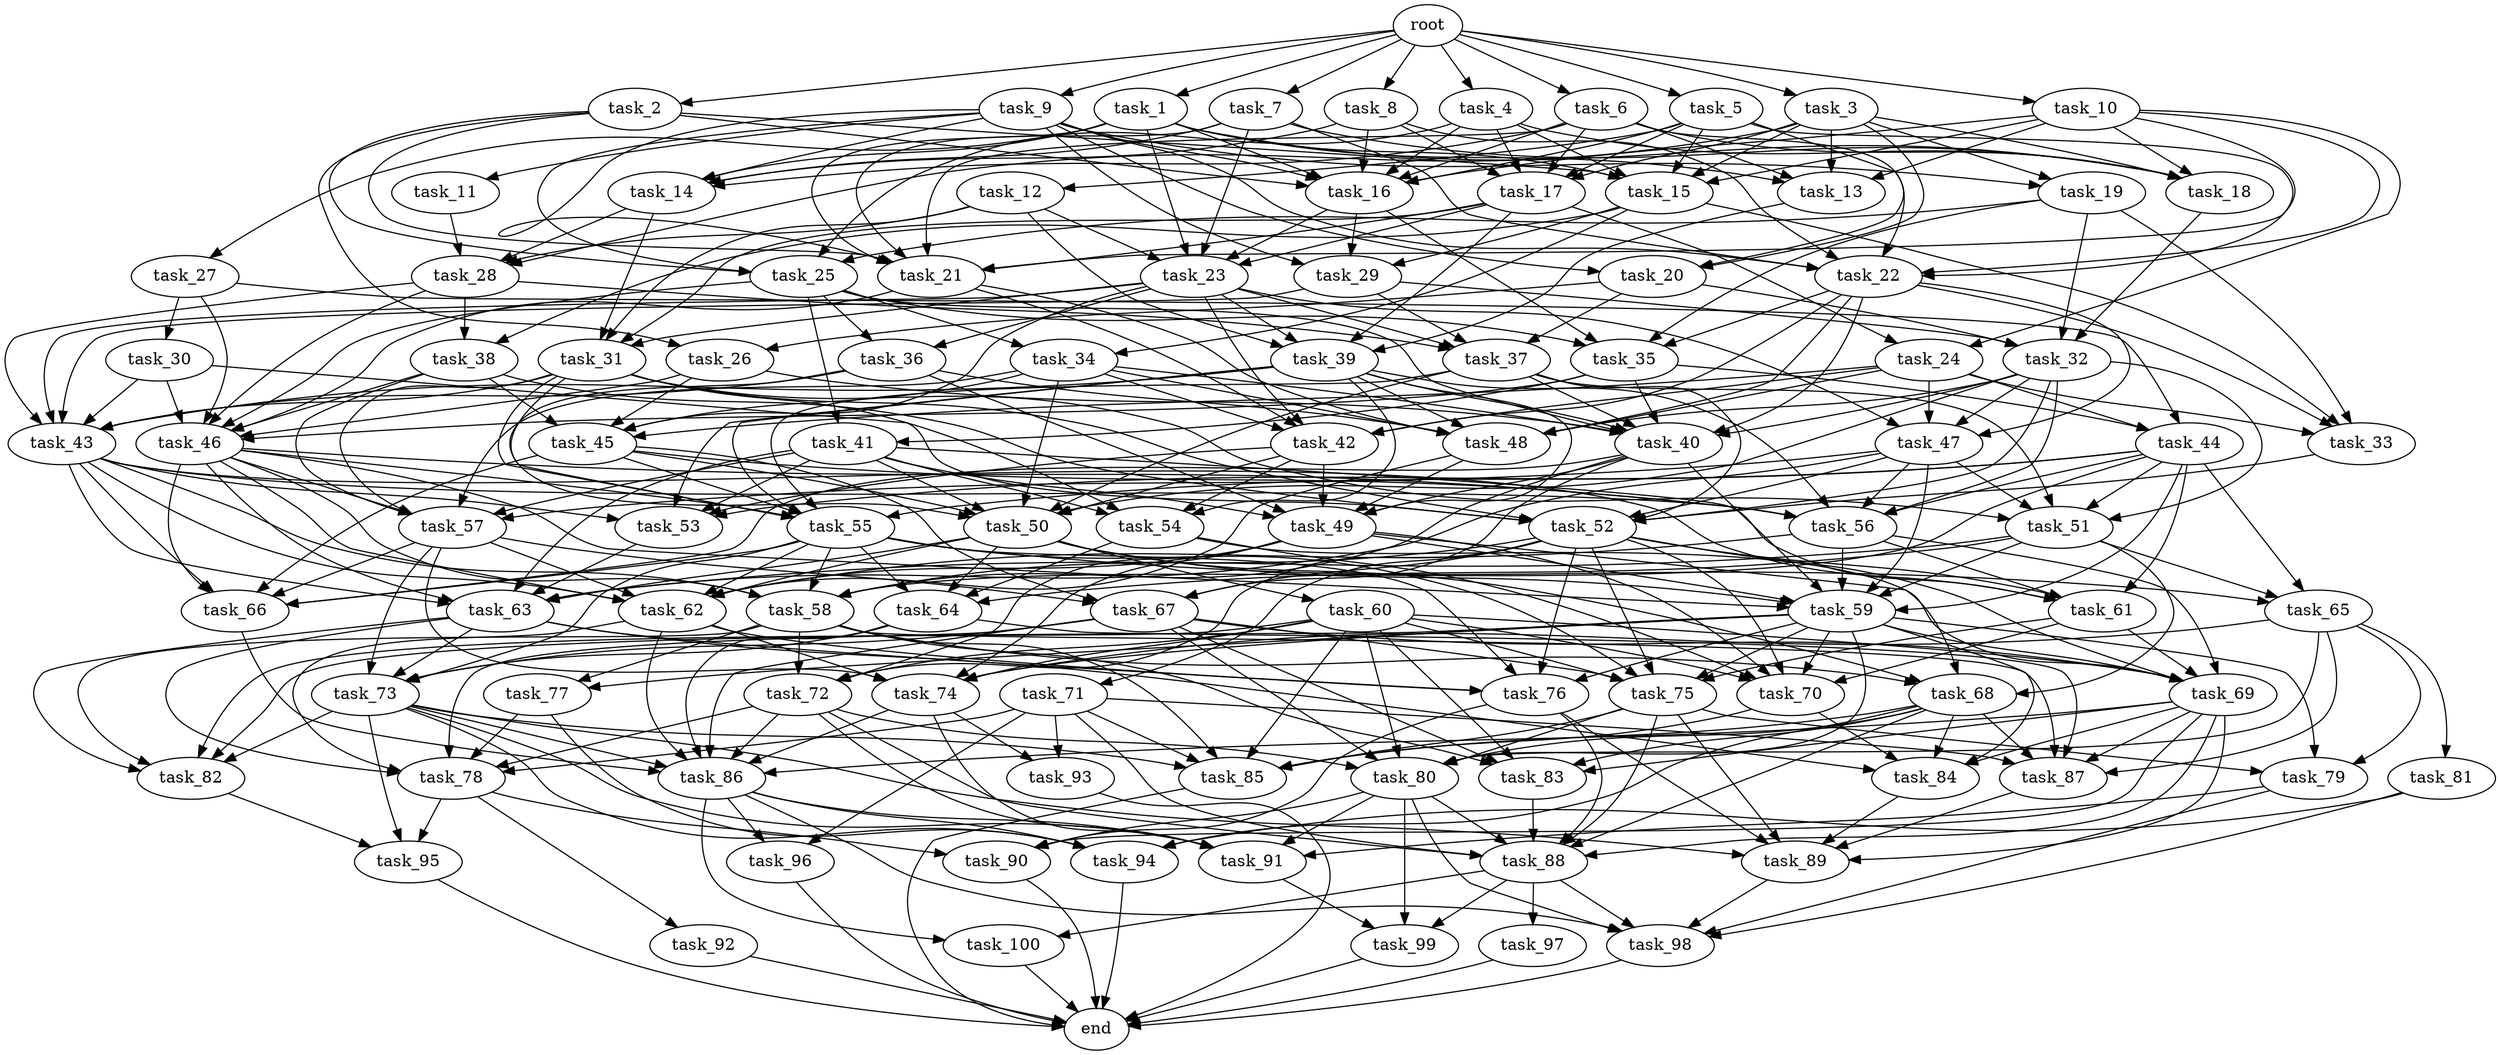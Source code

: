 digraph G {
  task_75 [size="1.210309e+11"];
  task_100 [size="8.977049e+11"];
  task_92 [size="4.835886e+11"];
  task_19 [size="8.023296e+11"];
  task_68 [size="7.618256e+11"];
  task_71 [size="7.898101e+11"];
  task_60 [size="8.868813e+11"];
  task_73 [size="2.729243e+11"];
  task_50 [size="9.174561e+11"];
  task_31 [size="4.584507e+10"];
  task_10 [size="1.582754e+11"];
  task_49 [size="5.345956e+11"];
  task_88 [size="7.664352e+11"];
  task_12 [size="7.859636e+11"];
  task_79 [size="3.978759e+11"];
  task_37 [size="3.557801e+11"];
  task_61 [size="7.984038e+11"];
  task_42 [size="9.145057e+11"];
  task_51 [size="9.350220e+11"];
  root [size="0.000000e+00"];
  task_56 [size="1.129731e+11"];
  task_95 [size="5.342941e+11"];
  task_22 [size="4.706220e+11"];
  task_32 [size="3.657049e+11"];
  task_25 [size="1.120411e+11"];
  task_99 [size="7.980553e+11"];
  task_96 [size="5.467763e+11"];
  task_36 [size="2.047530e+10"];
  task_16 [size="5.072170e+11"];
  task_33 [size="7.012050e+11"];
  task_27 [size="7.372180e+11"];
  task_89 [size="5.073936e+11"];
  end [size="0.000000e+00"];
  task_7 [size="1.377290e+11"];
  task_26 [size="9.405231e+11"];
  task_87 [size="1.423466e+11"];
  task_2 [size="1.223858e+11"];
  task_21 [size="9.163083e+11"];
  task_28 [size="2.097617e+11"];
  task_69 [size="9.069632e+10"];
  task_13 [size="7.631595e+11"];
  task_48 [size="9.377181e+11"];
  task_55 [size="3.834641e+10"];
  task_81 [size="1.917140e+11"];
  task_11 [size="9.776386e+10"];
  task_5 [size="9.000584e+11"];
  task_62 [size="1.296574e+11"];
  task_93 [size="6.117257e+10"];
  task_54 [size="7.386287e+10"];
  task_52 [size="1.557831e+11"];
  task_29 [size="1.951454e+11"];
  task_85 [size="8.970207e+11"];
  task_44 [size="7.608656e+11"];
  task_8 [size="1.133018e+11"];
  task_38 [size="9.020567e+11"];
  task_9 [size="8.722457e+11"];
  task_63 [size="9.158310e+11"];
  task_65 [size="9.737642e+11"];
  task_59 [size="6.246240e+10"];
  task_34 [size="1.140384e+11"];
  task_20 [size="1.067569e+11"];
  task_1 [size="1.084723e+10"];
  task_23 [size="9.250612e+11"];
  task_6 [size="1.686963e+11"];
  task_74 [size="7.242732e+11"];
  task_97 [size="9.455776e+11"];
  task_57 [size="2.381498e+11"];
  task_67 [size="7.860114e+11"];
  task_64 [size="9.191740e+11"];
  task_66 [size="4.504121e+11"];
  task_45 [size="7.214957e+11"];
  task_82 [size="9.919931e+11"];
  task_86 [size="6.445130e+10"];
  task_40 [size="1.192909e+11"];
  task_84 [size="9.641138e+11"];
  task_17 [size="3.142733e+11"];
  task_15 [size="5.206798e+11"];
  task_43 [size="8.006620e+11"];
  task_53 [size="7.999108e+11"];
  task_4 [size="3.939525e+11"];
  task_76 [size="2.120189e+11"];
  task_77 [size="9.797415e+11"];
  task_30 [size="1.932306e+11"];
  task_72 [size="7.168579e+11"];
  task_94 [size="1.791971e+11"];
  task_80 [size="5.146085e+11"];
  task_46 [size="2.897166e+11"];
  task_90 [size="6.986160e+11"];
  task_39 [size="4.084862e+11"];
  task_14 [size="1.592479e+11"];
  task_18 [size="1.804655e+11"];
  task_3 [size="5.413809e+11"];
  task_24 [size="7.156869e+11"];
  task_98 [size="6.873315e+11"];
  task_35 [size="8.896203e+11"];
  task_58 [size="5.769756e+11"];
  task_78 [size="5.312677e+11"];
  task_47 [size="3.489465e+11"];
  task_83 [size="2.541926e+11"];
  task_70 [size="3.215134e+11"];
  task_91 [size="5.327869e+11"];
  task_41 [size="2.383766e+11"];

  task_75 -> task_85 [size="1.281458e+08"];
  task_75 -> task_80 [size="7.351550e+07"];
  task_75 -> task_89 [size="8.456560e+07"];
  task_75 -> task_79 [size="1.326253e+08"];
  task_75 -> task_88 [size="9.580439e+07"];
  task_100 -> end [size="1.000000e-12"];
  task_92 -> end [size="1.000000e-12"];
  task_19 -> task_25 [size="2.801029e+07"];
  task_19 -> task_35 [size="2.224051e+08"];
  task_19 -> task_32 [size="9.142623e+07"];
  task_19 -> task_33 [size="1.753012e+08"];
  task_68 -> task_83 [size="5.083852e+07"];
  task_68 -> task_85 [size="1.281458e+08"];
  task_68 -> task_87 [size="2.372443e+07"];
  task_68 -> task_84 [size="1.928228e+08"];
  task_68 -> task_80 [size="7.351550e+07"];
  task_68 -> task_94 [size="3.583941e+07"];
  task_68 -> task_88 [size="9.580439e+07"];
  task_71 -> task_78 [size="8.854462e+07"];
  task_71 -> task_85 [size="1.281458e+08"];
  task_71 -> task_87 [size="2.372443e+07"];
  task_71 -> task_93 [size="3.058628e+07"];
  task_71 -> task_88 [size="9.580439e+07"];
  task_71 -> task_96 [size="2.733881e+08"];
  task_60 -> task_69 [size="1.295662e+07"];
  task_60 -> task_75 [size="2.017181e+07"];
  task_60 -> task_82 [size="1.983986e+08"];
  task_60 -> task_83 [size="5.083852e+07"];
  task_60 -> task_85 [size="1.281458e+08"];
  task_60 -> task_74 [size="1.207122e+08"];
  task_60 -> task_72 [size="1.792145e+08"];
  task_60 -> task_70 [size="5.358556e+07"];
  task_60 -> task_80 [size="7.351550e+07"];
  task_73 -> task_82 [size="1.983986e+08"];
  task_73 -> task_86 [size="8.056413e+06"];
  task_73 -> task_85 [size="1.281458e+08"];
  task_73 -> task_91 [size="8.879782e+07"];
  task_73 -> task_94 [size="3.583941e+07"];
  task_73 -> task_89 [size="8.456560e+07"];
  task_73 -> task_95 [size="1.780980e+08"];
  task_50 -> task_63 [size="1.308330e+08"];
  task_50 -> task_62 [size="1.620717e+07"];
  task_50 -> task_68 [size="1.904564e+08"];
  task_50 -> task_60 [size="8.868813e+08"];
  task_50 -> task_59 [size="7.807800e+06"];
  task_50 -> task_64 [size="2.297935e+08"];
  task_31 -> task_50 [size="1.310652e+08"];
  task_31 -> task_43 [size="1.143803e+08"];
  task_31 -> task_57 [size="3.969164e+07"];
  task_31 -> task_51 [size="1.870044e+08"];
  task_31 -> task_54 [size="1.846572e+07"];
  task_31 -> task_52 [size="2.225472e+07"];
  task_31 -> task_55 [size="5.478058e+06"];
  task_10 -> task_13 [size="1.907899e+08"];
  task_10 -> task_24 [size="3.578435e+08"];
  task_10 -> task_22 [size="7.843701e+07"];
  task_10 -> task_18 [size="3.007758e+07"];
  task_10 -> task_21 [size="1.309012e+08"];
  task_10 -> task_15 [size="8.677997e+07"];
  task_10 -> task_16 [size="6.340213e+07"];
  task_49 -> task_68 [size="1.904564e+08"];
  task_49 -> task_74 [size="1.207122e+08"];
  task_49 -> task_72 [size="1.792145e+08"];
  task_49 -> task_70 [size="5.358556e+07"];
  task_49 -> task_62 [size="1.620717e+07"];
  task_49 -> task_59 [size="7.807800e+06"];
  task_88 -> task_98 [size="1.145552e+08"];
  task_88 -> task_97 [size="9.455776e+08"];
  task_88 -> task_99 [size="2.660184e+08"];
  task_88 -> task_100 [size="4.488525e+08"];
  task_12 -> task_31 [size="1.146127e+07"];
  task_12 -> task_28 [size="5.244043e+07"];
  task_12 -> task_39 [size="1.021215e+08"];
  task_12 -> task_23 [size="1.850122e+08"];
  task_79 -> task_91 [size="8.879782e+07"];
  task_79 -> task_98 [size="1.145552e+08"];
  task_37 -> task_50 [size="1.310652e+08"];
  task_37 -> task_52 [size="2.225472e+07"];
  task_37 -> task_40 [size="1.491136e+07"];
  task_37 -> task_51 [size="1.870044e+08"];
  task_37 -> task_55 [size="5.478058e+06"];
  task_61 -> task_69 [size="1.295662e+07"];
  task_61 -> task_70 [size="5.358556e+07"];
  task_61 -> task_75 [size="2.017181e+07"];
  task_42 -> task_49 [size="8.909927e+07"];
  task_42 -> task_50 [size="1.310652e+08"];
  task_42 -> task_54 [size="1.846572e+07"];
  task_42 -> task_53 [size="1.599822e+08"];
  task_51 -> task_68 [size="1.904564e+08"];
  task_51 -> task_63 [size="1.308330e+08"];
  task_51 -> task_59 [size="7.807800e+06"];
  task_51 -> task_65 [size="3.245881e+08"];
  task_51 -> task_64 [size="2.297935e+08"];
  root -> task_4 [size="1.000000e-12"];
  root -> task_7 [size="1.000000e-12"];
  root -> task_9 [size="1.000000e-12"];
  root -> task_1 [size="1.000000e-12"];
  root -> task_5 [size="1.000000e-12"];
  root -> task_2 [size="1.000000e-12"];
  root -> task_3 [size="1.000000e-12"];
  root -> task_6 [size="1.000000e-12"];
  root -> task_10 [size="1.000000e-12"];
  root -> task_8 [size="1.000000e-12"];
  task_56 -> task_69 [size="1.295662e+07"];
  task_56 -> task_61 [size="1.596808e+08"];
  task_56 -> task_59 [size="7.807800e+06"];
  task_56 -> task_62 [size="1.620717e+07"];
  task_95 -> end [size="1.000000e-12"];
  task_22 -> task_42 [size="1.829011e+08"];
  task_22 -> task_40 [size="1.491136e+07"];
  task_22 -> task_33 [size="1.753012e+08"];
  task_22 -> task_48 [size="1.339597e+08"];
  task_22 -> task_35 [size="2.224051e+08"];
  task_22 -> task_47 [size="8.723663e+07"];
  task_32 -> task_50 [size="1.310652e+08"];
  task_32 -> task_47 [size="8.723663e+07"];
  task_32 -> task_40 [size="1.491136e+07"];
  task_32 -> task_51 [size="1.870044e+08"];
  task_32 -> task_48 [size="1.339597e+08"];
  task_32 -> task_52 [size="2.225472e+07"];
  task_32 -> task_56 [size="1.613901e+07"];
  task_25 -> task_34 [size="5.701918e+07"];
  task_25 -> task_36 [size="1.023765e+07"];
  task_25 -> task_40 [size="1.491136e+07"];
  task_25 -> task_41 [size="1.191883e+08"];
  task_25 -> task_35 [size="2.224051e+08"];
  task_25 -> task_46 [size="3.621457e+07"];
  task_99 -> end [size="1.000000e-12"];
  task_96 -> end [size="1.000000e-12"];
  task_36 -> task_48 [size="1.339597e+08"];
  task_36 -> task_49 [size="8.909927e+07"];
  task_36 -> task_43 [size="1.143803e+08"];
  task_36 -> task_55 [size="5.478058e+06"];
  task_16 -> task_35 [size="2.224051e+08"];
  task_16 -> task_29 [size="6.504847e+07"];
  task_16 -> task_23 [size="1.850122e+08"];
  task_33 -> task_52 [size="2.225472e+07"];
  task_27 -> task_44 [size="2.536219e+08"];
  task_27 -> task_30 [size="1.932306e+08"];
  task_27 -> task_46 [size="3.621457e+07"];
  task_89 -> task_98 [size="1.145552e+08"];
  task_7 -> task_21 [size="1.309012e+08"];
  task_7 -> task_18 [size="3.007758e+07"];
  task_7 -> task_14 [size="3.184958e+07"];
  task_7 -> task_23 [size="1.850122e+08"];
  task_7 -> task_22 [size="7.843701e+07"];
  task_26 -> task_45 [size="1.442991e+08"];
  task_26 -> task_40 [size="1.491136e+07"];
  task_26 -> task_46 [size="3.621457e+07"];
  task_87 -> task_89 [size="8.456560e+07"];
  task_2 -> task_21 [size="1.309012e+08"];
  task_2 -> task_15 [size="8.677997e+07"];
  task_2 -> task_16 [size="6.340213e+07"];
  task_2 -> task_26 [size="4.702616e+08"];
  task_2 -> task_25 [size="2.801029e+07"];
  task_21 -> task_48 [size="1.339597e+08"];
  task_21 -> task_42 [size="1.829011e+08"];
  task_21 -> task_46 [size="3.621457e+07"];
  task_28 -> task_37 [size="8.894503e+07"];
  task_28 -> task_43 [size="1.143803e+08"];
  task_28 -> task_38 [size="4.510283e+08"];
  task_28 -> task_46 [size="3.621457e+07"];
  task_69 -> task_86 [size="8.056413e+06"];
  task_69 -> task_83 [size="5.083852e+07"];
  task_69 -> task_87 [size="2.372443e+07"];
  task_69 -> task_84 [size="1.928228e+08"];
  task_69 -> task_88 [size="9.580439e+07"];
  task_69 -> task_89 [size="8.456560e+07"];
  task_69 -> task_90 [size="1.746540e+08"];
  task_13 -> task_39 [size="1.021215e+08"];
  task_48 -> task_49 [size="8.909927e+07"];
  task_48 -> task_62 [size="1.620717e+07"];
  task_55 -> task_66 [size="7.506868e+07"];
  task_55 -> task_75 [size="2.017181e+07"];
  task_55 -> task_58 [size="9.616261e+07"];
  task_55 -> task_65 [size="3.245881e+08"];
  task_55 -> task_62 [size="1.620717e+07"];
  task_55 -> task_76 [size="4.240378e+07"];
  task_55 -> task_73 [size="5.458485e+07"];
  task_55 -> task_64 [size="2.297935e+08"];
  task_81 -> task_94 [size="3.583941e+07"];
  task_81 -> task_98 [size="1.145552e+08"];
  task_11 -> task_28 [size="5.244043e+07"];
  task_5 -> task_16 [size="6.340213e+07"];
  task_5 -> task_20 [size="3.558563e+07"];
  task_5 -> task_17 [size="6.285466e+07"];
  task_5 -> task_22 [size="7.843701e+07"];
  task_5 -> task_15 [size="8.677997e+07"];
  task_5 -> task_12 [size="7.859636e+08"];
  task_62 -> task_76 [size="4.240378e+07"];
  task_62 -> task_78 [size="8.854462e+07"];
  task_62 -> task_86 [size="8.056413e+06"];
  task_62 -> task_74 [size="1.207122e+08"];
  task_93 -> end [size="1.000000e-12"];
  task_54 -> task_69 [size="1.295662e+07"];
  task_54 -> task_70 [size="5.358556e+07"];
  task_54 -> task_64 [size="2.297935e+08"];
  task_52 -> task_69 [size="1.295662e+07"];
  task_52 -> task_61 [size="1.596808e+08"];
  task_52 -> task_58 [size="9.616261e+07"];
  task_52 -> task_67 [size="1.965028e+08"];
  task_52 -> task_72 [size="1.792145e+08"];
  task_52 -> task_70 [size="5.358556e+07"];
  task_52 -> task_76 [size="4.240378e+07"];
  task_52 -> task_71 [size="7.898101e+08"];
  task_52 -> task_75 [size="2.017181e+07"];
  task_29 -> task_37 [size="8.894503e+07"];
  task_29 -> task_43 [size="1.143803e+08"];
  task_29 -> task_32 [size="9.142623e+07"];
  task_85 -> end [size="1.000000e-12"];
  task_44 -> task_61 [size="1.596808e+08"];
  task_44 -> task_58 [size="9.616261e+07"];
  task_44 -> task_51 [size="1.870044e+08"];
  task_44 -> task_65 [size="3.245881e+08"];
  task_44 -> task_53 [size="1.599822e+08"];
  task_44 -> task_56 [size="1.613901e+07"];
  task_44 -> task_55 [size="5.478058e+06"];
  task_44 -> task_59 [size="7.807800e+06"];
  task_8 -> task_17 [size="6.285466e+07"];
  task_8 -> task_16 [size="6.340213e+07"];
  task_8 -> task_14 [size="3.184958e+07"];
  task_8 -> task_22 [size="7.843701e+07"];
  task_38 -> task_45 [size="1.442991e+08"];
  task_38 -> task_52 [size="2.225472e+07"];
  task_38 -> task_57 [size="3.969164e+07"];
  task_38 -> task_46 [size="3.621457e+07"];
  task_9 -> task_25 [size="2.801029e+07"];
  task_9 -> task_20 [size="3.558563e+07"];
  task_9 -> task_11 [size="9.776386e+07"];
  task_9 -> task_21 [size="1.309012e+08"];
  task_9 -> task_22 [size="7.843701e+07"];
  task_9 -> task_16 [size="6.340213e+07"];
  task_9 -> task_19 [size="4.011648e+08"];
  task_9 -> task_14 [size="3.184958e+07"];
  task_9 -> task_29 [size="6.504847e+07"];
  task_63 -> task_76 [size="4.240378e+07"];
  task_63 -> task_78 [size="8.854462e+07"];
  task_63 -> task_82 [size="1.983986e+08"];
  task_63 -> task_73 [size="5.458485e+07"];
  task_63 -> task_84 [size="1.928228e+08"];
  task_65 -> task_80 [size="7.351550e+07"];
  task_65 -> task_81 [size="1.917140e+08"];
  task_65 -> task_79 [size="1.326253e+08"];
  task_65 -> task_87 [size="2.372443e+07"];
  task_65 -> task_74 [size="1.207122e+08"];
  task_59 -> task_69 [size="1.295662e+07"];
  task_59 -> task_76 [size="4.240378e+07"];
  task_59 -> task_82 [size="1.983986e+08"];
  task_59 -> task_79 [size="1.326253e+08"];
  task_59 -> task_74 [size="1.207122e+08"];
  task_59 -> task_77 [size="4.898707e+08"];
  task_59 -> task_80 [size="7.351550e+07"];
  task_59 -> task_84 [size="1.928228e+08"];
  task_59 -> task_70 [size="5.358556e+07"];
  task_59 -> task_75 [size="2.017181e+07"];
  task_34 -> task_45 [size="1.442991e+08"];
  task_34 -> task_50 [size="1.310652e+08"];
  task_34 -> task_42 [size="1.829011e+08"];
  task_34 -> task_40 [size="1.491136e+07"];
  task_34 -> task_48 [size="1.339597e+08"];
  task_34 -> task_57 [size="3.969164e+07"];
  task_20 -> task_37 [size="8.894503e+07"];
  task_20 -> task_26 [size="4.702616e+08"];
  task_20 -> task_32 [size="9.142623e+07"];
  task_1 -> task_13 [size="1.907899e+08"];
  task_1 -> task_14 [size="3.184958e+07"];
  task_1 -> task_23 [size="1.850122e+08"];
  task_1 -> task_18 [size="3.007758e+07"];
  task_1 -> task_27 [size="7.372180e+08"];
  task_1 -> task_15 [size="8.677997e+07"];
  task_1 -> task_16 [size="6.340213e+07"];
  task_1 -> task_21 [size="1.309012e+08"];
  task_23 -> task_37 [size="8.894503e+07"];
  task_23 -> task_36 [size="1.023765e+07"];
  task_23 -> task_42 [size="1.829011e+08"];
  task_23 -> task_31 [size="1.146127e+07"];
  task_23 -> task_43 [size="1.143803e+08"];
  task_23 -> task_39 [size="1.021215e+08"];
  task_23 -> task_45 [size="1.442991e+08"];
  task_23 -> task_47 [size="8.723663e+07"];
  task_6 -> task_13 [size="1.907899e+08"];
  task_6 -> task_17 [size="6.285466e+07"];
  task_6 -> task_14 [size="3.184958e+07"];
  task_6 -> task_21 [size="1.309012e+08"];
  task_6 -> task_18 [size="3.007758e+07"];
  task_6 -> task_22 [size="7.843701e+07"];
  task_6 -> task_16 [size="6.340213e+07"];
  task_74 -> task_91 [size="8.879782e+07"];
  task_74 -> task_86 [size="8.056413e+06"];
  task_74 -> task_93 [size="3.058628e+07"];
  task_97 -> end [size="1.000000e-12"];
  task_57 -> task_66 [size="7.506868e+07"];
  task_57 -> task_62 [size="1.620717e+07"];
  task_57 -> task_74 [size="1.207122e+08"];
  task_57 -> task_73 [size="5.458485e+07"];
  task_57 -> task_67 [size="1.965028e+08"];
  task_67 -> task_69 [size="1.295662e+07"];
  task_67 -> task_75 [size="2.017181e+07"];
  task_67 -> task_86 [size="8.056413e+06"];
  task_67 -> task_83 [size="5.083852e+07"];
  task_67 -> task_78 [size="8.854462e+07"];
  task_67 -> task_80 [size="7.351550e+07"];
  task_67 -> task_73 [size="5.458485e+07"];
  task_64 -> task_86 [size="8.056413e+06"];
  task_64 -> task_73 [size="5.458485e+07"];
  task_64 -> task_87 [size="2.372443e+07"];
  task_66 -> task_86 [size="8.056413e+06"];
  task_45 -> task_50 [size="1.310652e+08"];
  task_45 -> task_66 [size="7.506868e+07"];
  task_45 -> task_56 [size="1.613901e+07"];
  task_45 -> task_55 [size="5.478058e+06"];
  task_45 -> task_67 [size="1.965028e+08"];
  task_82 -> task_95 [size="1.780980e+08"];
  task_86 -> task_91 [size="8.879782e+07"];
  task_86 -> task_94 [size="3.583941e+07"];
  task_86 -> task_98 [size="1.145552e+08"];
  task_86 -> task_96 [size="2.733881e+08"];
  task_86 -> task_100 [size="4.488525e+08"];
  task_40 -> task_49 [size="8.909927e+07"];
  task_40 -> task_66 [size="7.506868e+07"];
  task_40 -> task_58 [size="9.616261e+07"];
  task_40 -> task_59 [size="7.807800e+06"];
  task_40 -> task_67 [size="1.965028e+08"];
  task_84 -> task_89 [size="8.456560e+07"];
  task_17 -> task_31 [size="1.146127e+07"];
  task_17 -> task_21 [size="1.309012e+08"];
  task_17 -> task_39 [size="1.021215e+08"];
  task_17 -> task_23 [size="1.850122e+08"];
  task_17 -> task_24 [size="3.578435e+08"];
  task_15 -> task_34 [size="5.701918e+07"];
  task_15 -> task_38 [size="4.510283e+08"];
  task_15 -> task_29 [size="6.504847e+07"];
  task_15 -> task_33 [size="1.753012e+08"];
  task_43 -> task_66 [size="7.506868e+07"];
  task_43 -> task_61 [size="1.596808e+08"];
  task_43 -> task_58 [size="9.616261e+07"];
  task_43 -> task_63 [size="1.308330e+08"];
  task_43 -> task_62 [size="1.620717e+07"];
  task_43 -> task_53 [size="1.599822e+08"];
  task_43 -> task_56 [size="1.613901e+07"];
  task_53 -> task_63 [size="1.308330e+08"];
  task_4 -> task_17 [size="6.285466e+07"];
  task_4 -> task_15 [size="8.677997e+07"];
  task_4 -> task_16 [size="6.340213e+07"];
  task_4 -> task_18 [size="3.007758e+07"];
  task_4 -> task_25 [size="2.801029e+07"];
  task_76 -> task_88 [size="9.580439e+07"];
  task_76 -> task_89 [size="8.456560e+07"];
  task_76 -> task_90 [size="1.746540e+08"];
  task_77 -> task_78 [size="8.854462e+07"];
  task_77 -> task_94 [size="3.583941e+07"];
  task_30 -> task_43 [size="1.143803e+08"];
  task_30 -> task_52 [size="2.225472e+07"];
  task_30 -> task_46 [size="3.621457e+07"];
  task_72 -> task_78 [size="8.854462e+07"];
  task_72 -> task_80 [size="7.351550e+07"];
  task_72 -> task_86 [size="8.056413e+06"];
  task_72 -> task_91 [size="8.879782e+07"];
  task_72 -> task_88 [size="9.580439e+07"];
  task_94 -> end [size="1.000000e-12"];
  task_80 -> task_91 [size="8.879782e+07"];
  task_80 -> task_88 [size="9.580439e+07"];
  task_80 -> task_98 [size="1.145552e+08"];
  task_80 -> task_99 [size="2.660184e+08"];
  task_80 -> task_90 [size="1.746540e+08"];
  task_46 -> task_66 [size="7.506868e+07"];
  task_46 -> task_58 [size="9.616261e+07"];
  task_46 -> task_57 [size="3.969164e+07"];
  task_46 -> task_63 [size="1.308330e+08"];
  task_46 -> task_62 [size="1.620717e+07"];
  task_46 -> task_56 [size="1.613901e+07"];
  task_46 -> task_55 [size="5.478058e+06"];
  task_46 -> task_59 [size="7.807800e+06"];
  task_90 -> end [size="1.000000e-12"];
  task_39 -> task_48 [size="1.339597e+08"];
  task_39 -> task_40 [size="1.491136e+07"];
  task_39 -> task_49 [size="8.909927e+07"];
  task_39 -> task_54 [size="1.846572e+07"];
  task_39 -> task_43 [size="1.143803e+08"];
  task_39 -> task_53 [size="1.599822e+08"];
  task_39 -> task_56 [size="1.613901e+07"];
  task_39 -> task_55 [size="5.478058e+06"];
  task_14 -> task_31 [size="1.146127e+07"];
  task_14 -> task_28 [size="5.244043e+07"];
  task_18 -> task_32 [size="9.142623e+07"];
  task_3 -> task_13 [size="1.907899e+08"];
  task_3 -> task_20 [size="3.558563e+07"];
  task_3 -> task_19 [size="4.011648e+08"];
  task_3 -> task_18 [size="3.007758e+07"];
  task_3 -> task_17 [size="6.285466e+07"];
  task_3 -> task_15 [size="8.677997e+07"];
  task_3 -> task_28 [size="5.244043e+07"];
  task_24 -> task_45 [size="1.442991e+08"];
  task_24 -> task_42 [size="1.829011e+08"];
  task_24 -> task_33 [size="1.753012e+08"];
  task_24 -> task_48 [size="1.339597e+08"];
  task_24 -> task_44 [size="2.536219e+08"];
  task_24 -> task_47 [size="8.723663e+07"];
  task_98 -> end [size="1.000000e-12"];
  task_35 -> task_41 [size="1.191883e+08"];
  task_35 -> task_44 [size="2.536219e+08"];
  task_35 -> task_40 [size="1.491136e+07"];
  task_35 -> task_46 [size="3.621457e+07"];
  task_58 -> task_77 [size="4.898707e+08"];
  task_58 -> task_68 [size="1.904564e+08"];
  task_58 -> task_82 [size="1.983986e+08"];
  task_58 -> task_83 [size="5.083852e+07"];
  task_58 -> task_85 [size="1.281458e+08"];
  task_58 -> task_87 [size="2.372443e+07"];
  task_58 -> task_72 [size="1.792145e+08"];
  task_78 -> task_92 [size="4.835886e+08"];
  task_78 -> task_95 [size="1.780980e+08"];
  task_78 -> task_90 [size="1.746540e+08"];
  task_47 -> task_57 [size="3.969164e+07"];
  task_47 -> task_63 [size="1.308330e+08"];
  task_47 -> task_52 [size="2.225472e+07"];
  task_47 -> task_56 [size="1.613901e+07"];
  task_47 -> task_59 [size="7.807800e+06"];
  task_47 -> task_51 [size="1.870044e+08"];
  task_83 -> task_88 [size="9.580439e+07"];
  task_70 -> task_85 [size="1.281458e+08"];
  task_70 -> task_84 [size="1.928228e+08"];
  task_91 -> task_99 [size="2.660184e+08"];
  task_41 -> task_50 [size="1.310652e+08"];
  task_41 -> task_61 [size="1.596808e+08"];
  task_41 -> task_57 [size="3.969164e+07"];
  task_41 -> task_63 [size="1.308330e+08"];
  task_41 -> task_49 [size="8.909927e+07"];
  task_41 -> task_54 [size="1.846572e+07"];
  task_41 -> task_53 [size="1.599822e+08"];
}
